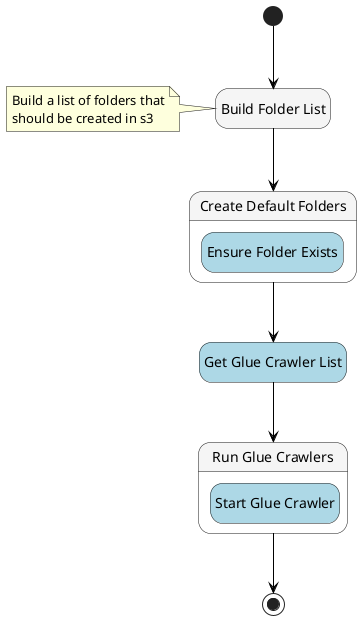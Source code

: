 @startuml
hide empty description
skinparam ArrowColor #black
skinparam state {

    BackgroundColor<<aslMap>> #whitesmoke

    BackgroundColor<<aslPass>> #whitesmoke
    FontColor<<aslPass>> automatic

    BackgroundColor<<aslTask>> #lightblue
    FontColor<<aslTask>> automatic
    BackgroundColor<<Compensate>> #orange
}
state "Build Folder List" as state1<<aslPass>>
note left
    Build a list of folders that
    should be created in s3
end note
state "Create Default Folders" as state2<<aslMap>> {
state "Ensure Folder Exists" as state5<<aslTask>>
}
state "Get Glue Crawler List" as state3<<aslTask>>
state "Run Glue Crawlers" as state4<<aslMap>> {
state "Start Glue Crawler" as state6<<aslTask>>
}
[*] --> state1
state1 --> state2
state2 --> state3
state3 --> state4
state4 --> [*]
@enduml
